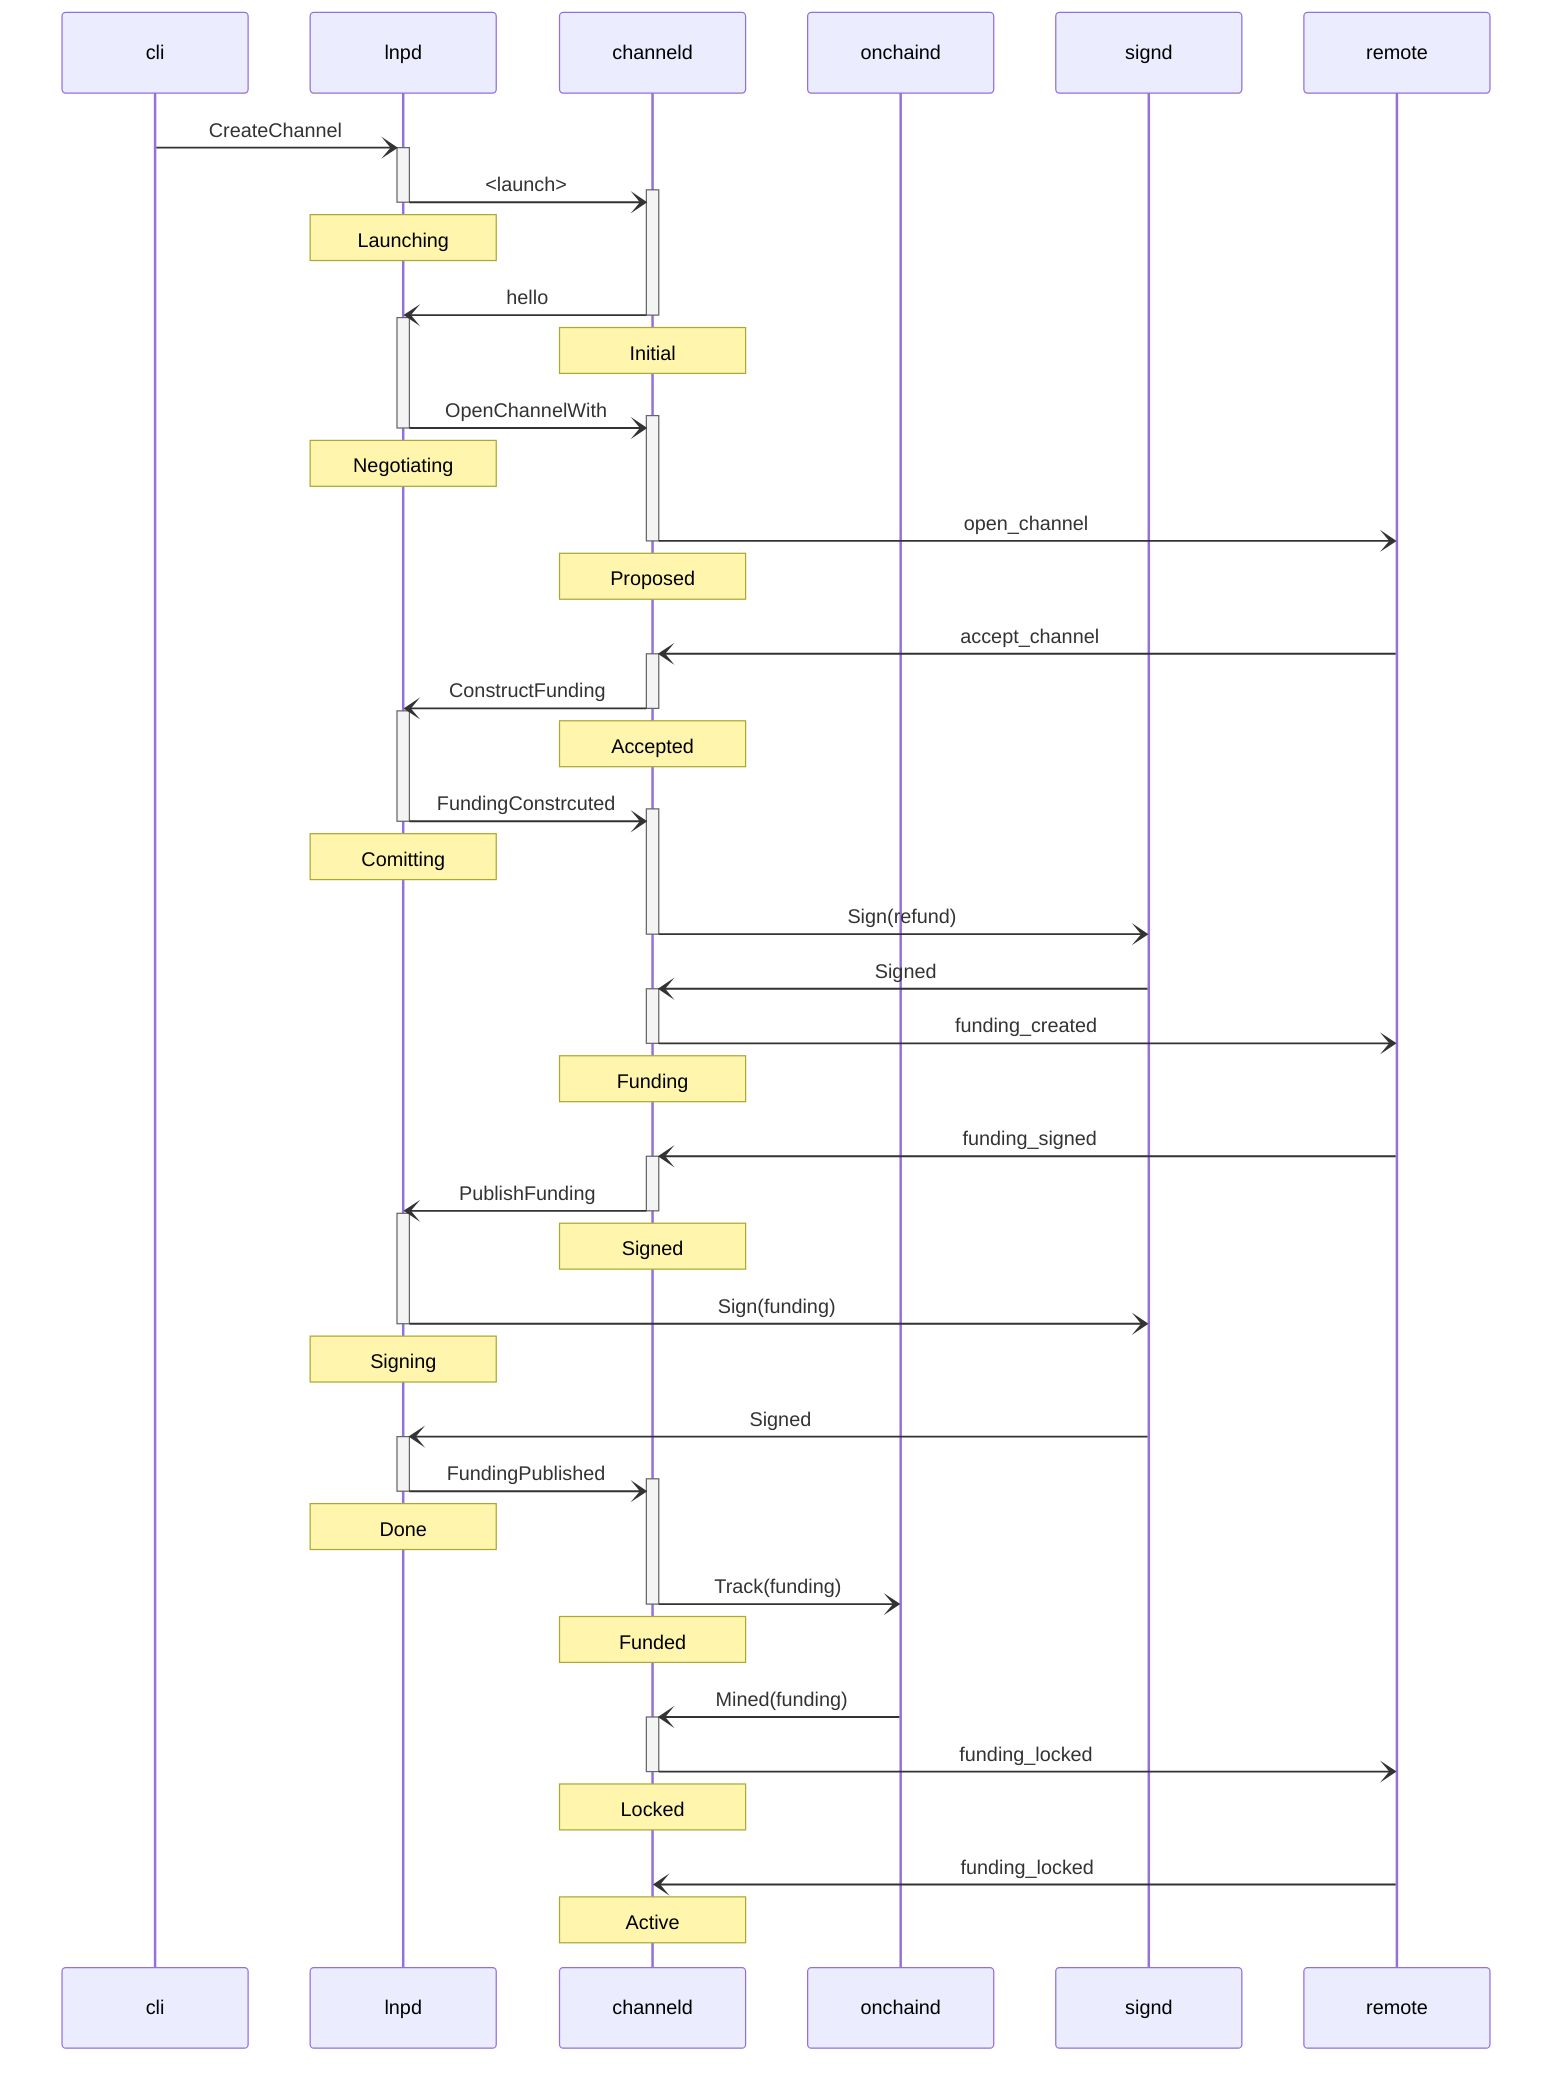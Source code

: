sequenceDiagram

participant cli
participant lnpd
participant channeld
participant onchaind
participant signd
participant remote

cli -) +lnpd: CreateChannel
lnpd -) +channeld: <launch>
deactivate lnpd
note over lnpd: Launching
channeld -) -lnpd: hello
activate lnpd
note over channeld: Initial
lnpd -) +channeld: OpenChannelWith
deactivate lnpd
note over lnpd: Negotiating
channeld -) -remote: open_channel
note over channeld: Proposed

remote -) +channeld: accept_channel
channeld -) -lnpd: ConstructFunding
activate lnpd
note over channeld: Accepted
lnpd -) +channeld: FundingConstrcuted
deactivate lnpd
note over lnpd: Comitting
channeld -) -signd: Sign(refund)
signd -) +channeld: Signed
channeld -) -remote: funding_created
note over channeld: Funding

remote -) +channeld: funding_signed
channeld -) -lnpd: PublishFunding
activate lnpd
note over channeld: Signed
lnpd -) signd: Sign(funding)
deactivate lnpd
note over lnpd: Signing
signd -) +lnpd: Signed
lnpd -) +channeld: FundingPublished
deactivate lnpd
note over lnpd: Done
channeld -) -onchaind: Track(funding)
note over channeld: Funded

onchaind -) +channeld: Mined(funding)
channeld -) -remote: funding_locked
note over channeld: Locked

remote -) channeld: funding_locked
note over channeld: Active